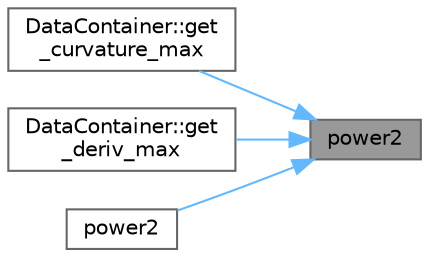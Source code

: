 digraph "power2"
{
 // INTERACTIVE_SVG=YES
 // LATEX_PDF_SIZE
  bgcolor="transparent";
  edge [fontname=Helvetica,fontsize=10,labelfontname=Helvetica,labelfontsize=10];
  node [fontname=Helvetica,fontsize=10,shape=box,height=0.2,width=0.4];
  rankdir="RL";
  Node1 [id="Node000001",label="power2",height=0.2,width=0.4,color="gray40", fillcolor="grey60", style="filled", fontcolor="black",tooltip=" "];
  Node1 -> Node2 [id="edge1_Node000001_Node000002",dir="back",color="steelblue1",style="solid",tooltip=" "];
  Node2 [id="Node000002",label="DataContainer::get\l_curvature_max",height=0.2,width=0.4,color="grey40", fillcolor="white", style="filled",URL="$d3/dd8/classDataContainer.html#ae9bef99a8fc3ab5df6e95c5329fb6fcc",tooltip=" "];
  Node1 -> Node3 [id="edge2_Node000001_Node000003",dir="back",color="steelblue1",style="solid",tooltip=" "];
  Node3 [id="Node000003",label="DataContainer::get\l_deriv_max",height=0.2,width=0.4,color="grey40", fillcolor="white", style="filled",URL="$d3/dd8/classDataContainer.html#a816b1d8369863639a1406f6936306609",tooltip=" "];
  Node1 -> Node4 [id="edge3_Node000001_Node000004",dir="back",color="steelblue1",style="solid",tooltip=" "];
  Node4 [id="Node000004",label="power2",height=0.2,width=0.4,color="grey40", fillcolor="white", style="filled",URL="$de/dbb/math__utils_8hpp.html#ab9d441edc8ec14a9619d2181dacfe416",tooltip=" "];
}
